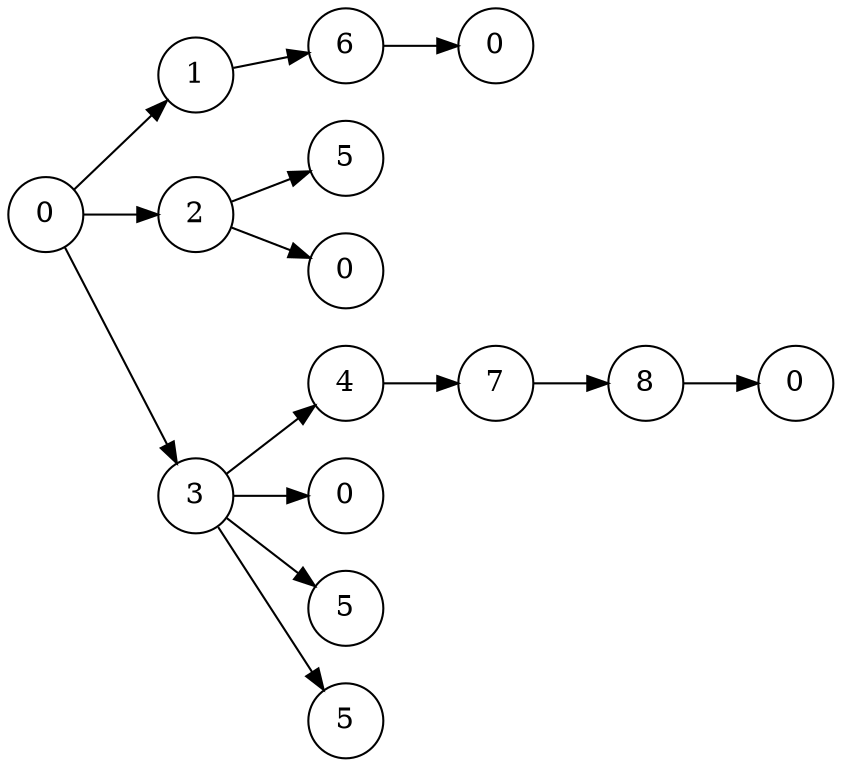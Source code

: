 digraph G {
        graph [rankdir="LR"];
        node [shape="circle"];
        0 [isInitial="true" kind="ACCEPTING" label="0" class="0"];
        1 [isInitial="false" kind="ACCEPTING" label="1" class="1"];
        2 [isInitial="false" kind="ACCEPTING" label="6" class="6"];
        3 [isInitial="false" kind="ACCEPTING" label="0" class="0"];
        4 [isInitial="false" kind="ACCEPTING" label="2" class="2"];
        5 [isInitial="false" kind="AVOID" label="5" class="5"];
        6 [isInitial="false" kind="ACCEPTING" label="0" class="0"];
        7 [isInitial="false" kind="ACCEPTING" label="3" class="3"];
        8 [isInitial="false" kind="ACCEPTING" label="4" class="4"];
        9 [isInitial="false" kind="ACCEPTING" label="7" class="7"];
        10 [isInitial="false" kind="ACCEPTING" label="8" class="8"];
        11 [isInitial="false" kind="ACCEPTING" label="0" class="0"];
        12 [isInitial="false" kind="ACCEPTING" label="0" class="0"];
        13 [isInitial="false" kind="AVOID" label="5" class="5"];
        14 [isInitial="false" kind="AVOID" label="5" class="5"];
        2 -> 3 [letter="close"];
        1 -> 2 [letter="eopen"];
        0 -> 1 [letter="alarm"];
        4 -> 5 [letter="start"];
        4 -> 6 [letter="close"];
        0 -> 4 [letter="open"];
        10 -> 11 [letter="close"];
        9 -> 10 [letter="eopen"];
        8 -> 9 [letter="estop"];
        7 -> 8 [letter="alarm"];
        7 -> 12 [letter="stop"];
        7 -> 13 [letter="open"];
        7 -> 14 [letter="close"];
        0 -> 7 [letter="start"];
}
